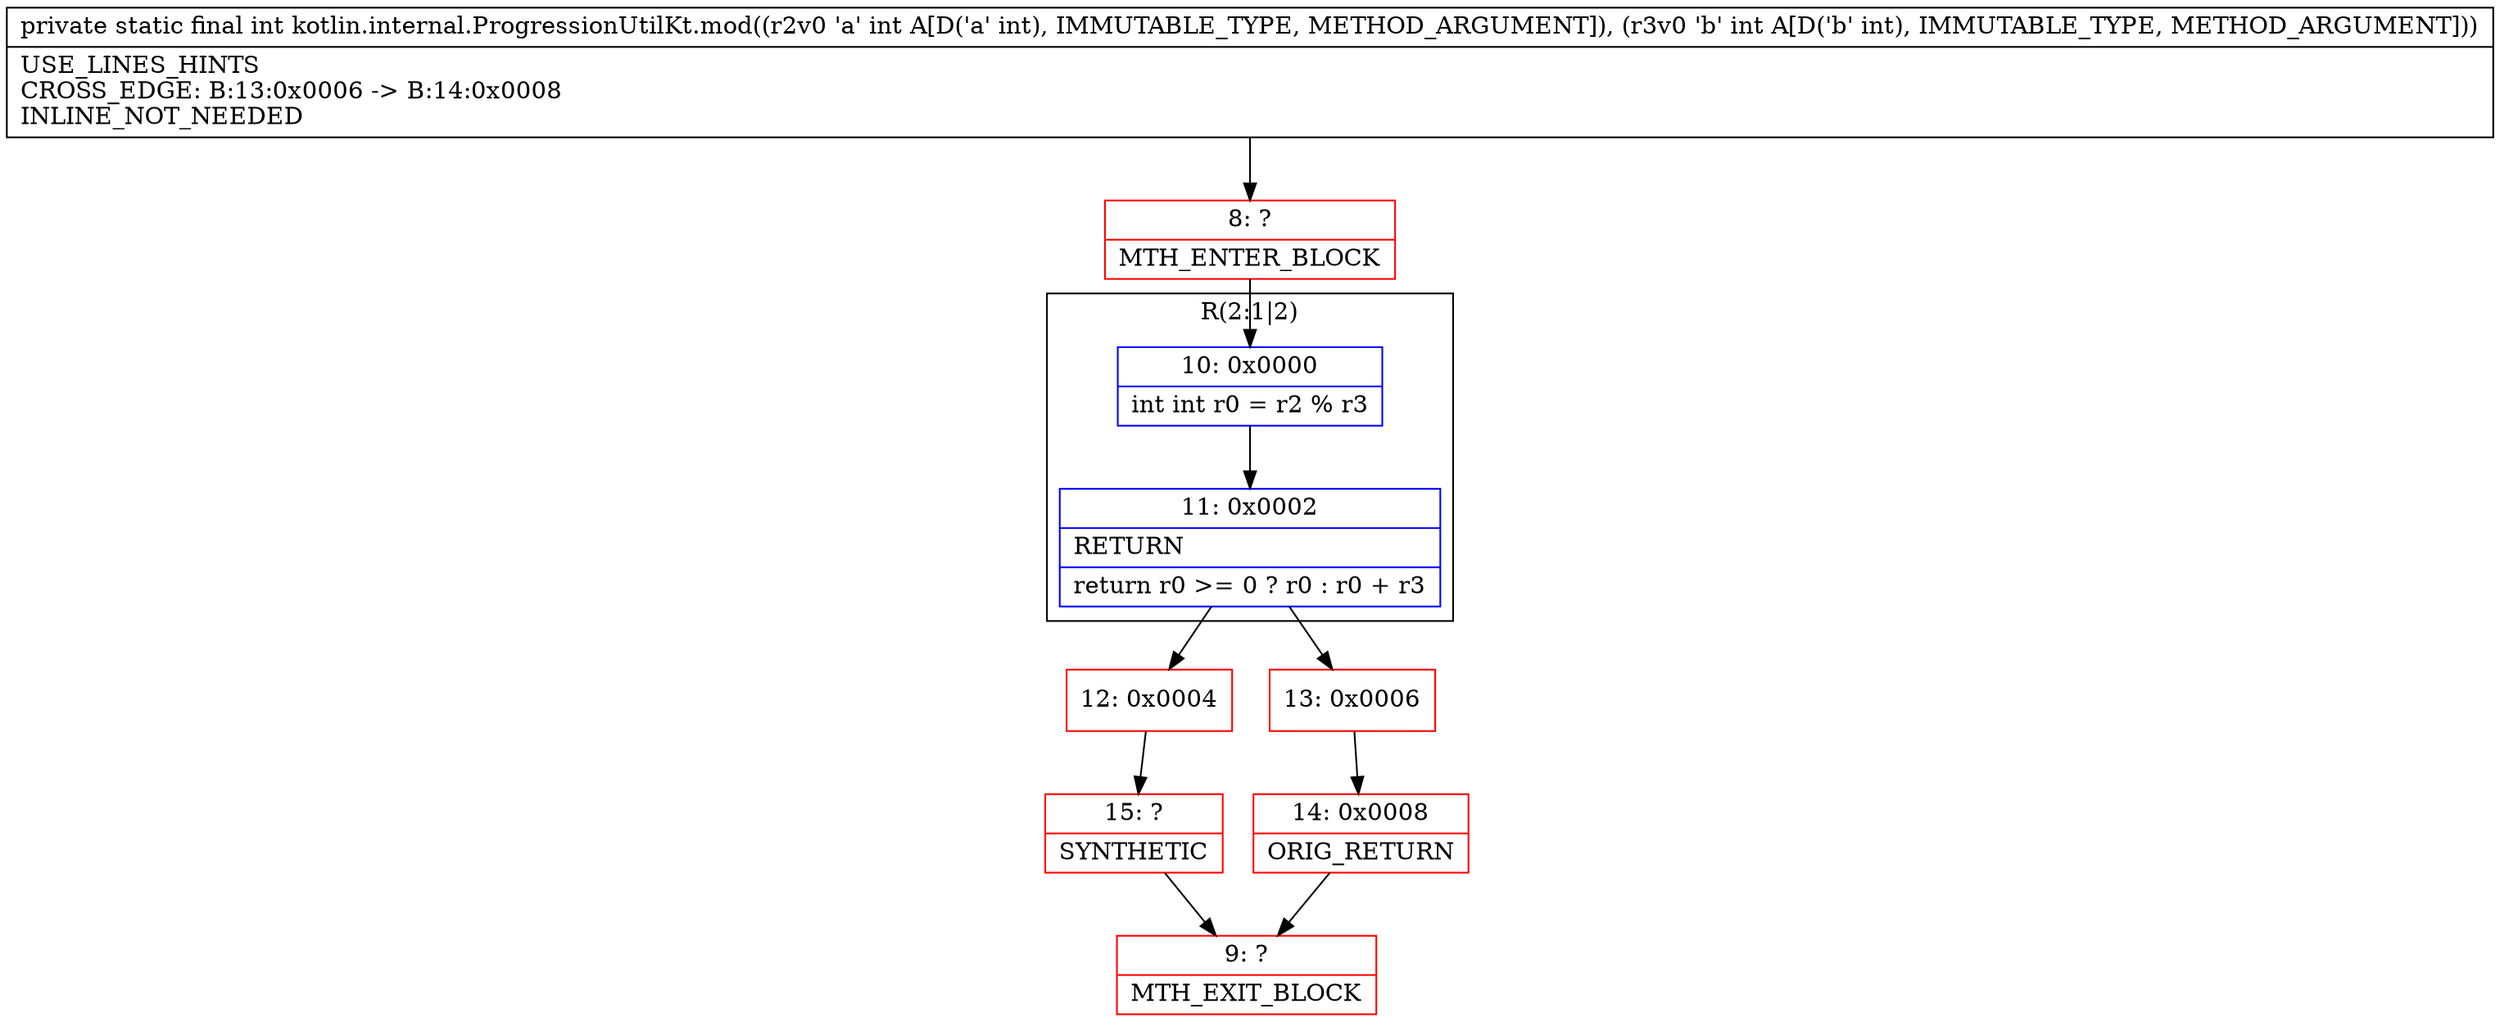 digraph "CFG forkotlin.internal.ProgressionUtilKt.mod(II)I" {
subgraph cluster_Region_513869763 {
label = "R(2:1|2)";
node [shape=record,color=blue];
Node_10 [shape=record,label="{10\:\ 0x0000|int int r0 = r2 % r3\l}"];
Node_11 [shape=record,label="{11\:\ 0x0002|RETURN\l|return r0 \>= 0 ? r0 : r0 + r3\l}"];
}
Node_8 [shape=record,color=red,label="{8\:\ ?|MTH_ENTER_BLOCK\l}"];
Node_12 [shape=record,color=red,label="{12\:\ 0x0004}"];
Node_15 [shape=record,color=red,label="{15\:\ ?|SYNTHETIC\l}"];
Node_9 [shape=record,color=red,label="{9\:\ ?|MTH_EXIT_BLOCK\l}"];
Node_13 [shape=record,color=red,label="{13\:\ 0x0006}"];
Node_14 [shape=record,color=red,label="{14\:\ 0x0008|ORIG_RETURN\l}"];
MethodNode[shape=record,label="{private static final int kotlin.internal.ProgressionUtilKt.mod((r2v0 'a' int A[D('a' int), IMMUTABLE_TYPE, METHOD_ARGUMENT]), (r3v0 'b' int A[D('b' int), IMMUTABLE_TYPE, METHOD_ARGUMENT]))  | USE_LINES_HINTS\lCROSS_EDGE: B:13:0x0006 \-\> B:14:0x0008\lINLINE_NOT_NEEDED\l}"];
MethodNode -> Node_8;Node_10 -> Node_11;
Node_11 -> Node_12;
Node_11 -> Node_13;
Node_8 -> Node_10;
Node_12 -> Node_15;
Node_15 -> Node_9;
Node_13 -> Node_14;
Node_14 -> Node_9;
}

